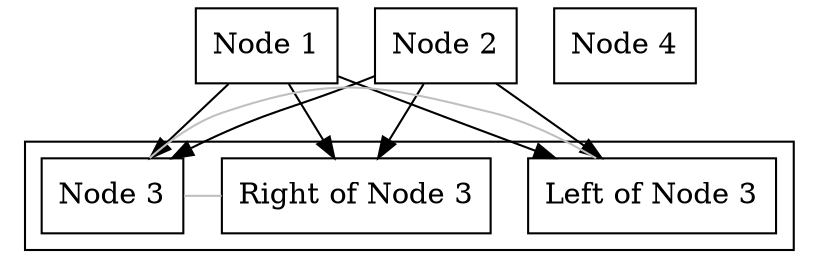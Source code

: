 digraph edgeSubgraphCombined {
    // Node attribute template
    node [shape=rect];

    // Node definition
    nd_1   [label = "Node 1"];
    nd_2   [label = "Node 2"];

    nd_3_l [label = "Left of Node 3"];
    nd_3   [label = "Node 3"];
    nd_3_r [label = "Right of Node 3"];
    nd_4   [label = "Node 4"];

    nd_4;

    { nd_1 nd_2 } ->
    // Use Cluster to wrap the corresponding nodes and edges
    subgraph cluster_R {
        // Edge attribute template
        edge[color=grey arrowhead=none]
        // Use Subgraph to limit nodes to the same level
        {
            rank=same
            nd_3_l
            nd_3
            nd_3_r
        }

        // Edges in cluster
        nd_3_l -> nd_3 -> nd_3_r;
    };
}